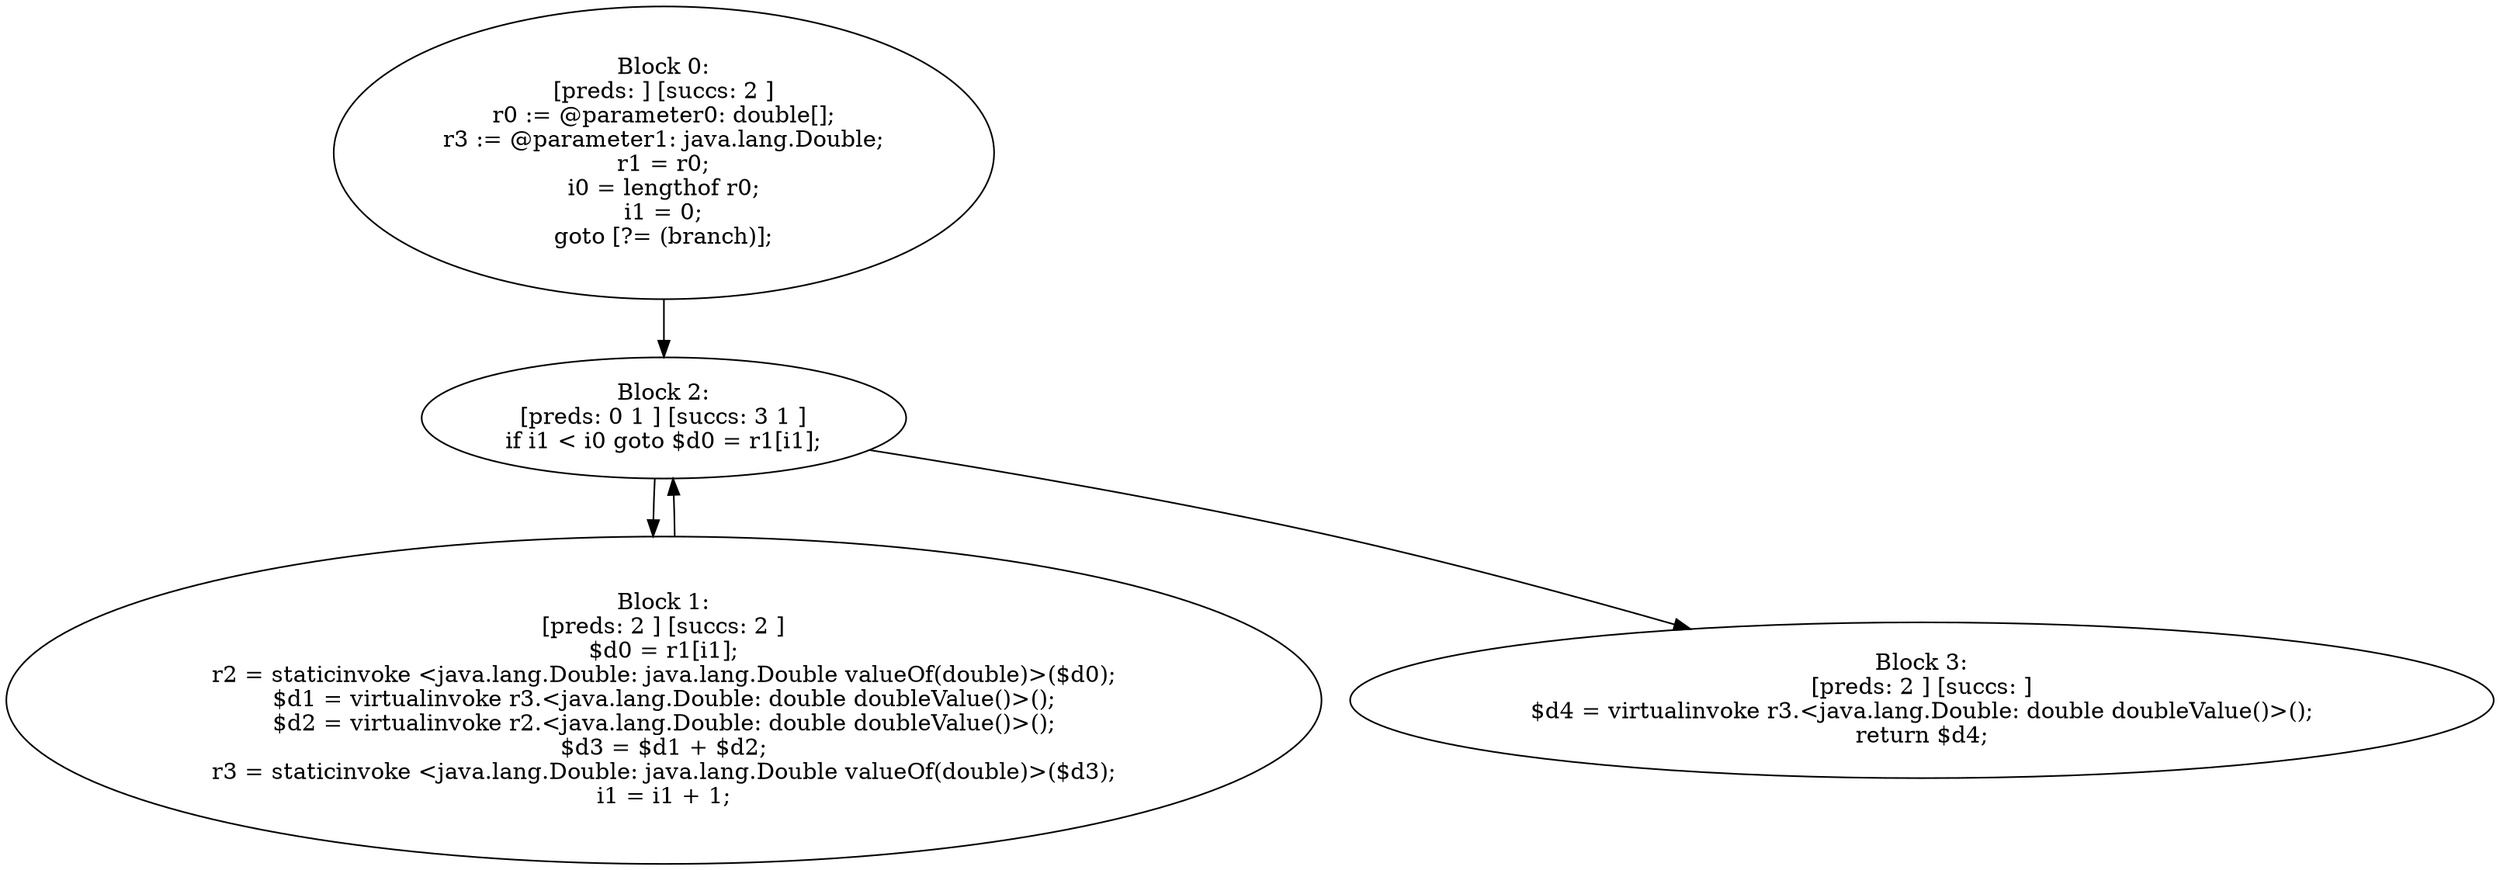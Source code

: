 digraph "unitGraph" {
    "Block 0:
[preds: ] [succs: 2 ]
r0 := @parameter0: double[];
r3 := @parameter1: java.lang.Double;
r1 = r0;
i0 = lengthof r0;
i1 = 0;
goto [?= (branch)];
"
    "Block 1:
[preds: 2 ] [succs: 2 ]
$d0 = r1[i1];
r2 = staticinvoke <java.lang.Double: java.lang.Double valueOf(double)>($d0);
$d1 = virtualinvoke r3.<java.lang.Double: double doubleValue()>();
$d2 = virtualinvoke r2.<java.lang.Double: double doubleValue()>();
$d3 = $d1 + $d2;
r3 = staticinvoke <java.lang.Double: java.lang.Double valueOf(double)>($d3);
i1 = i1 + 1;
"
    "Block 2:
[preds: 0 1 ] [succs: 3 1 ]
if i1 < i0 goto $d0 = r1[i1];
"
    "Block 3:
[preds: 2 ] [succs: ]
$d4 = virtualinvoke r3.<java.lang.Double: double doubleValue()>();
return $d4;
"
    "Block 0:
[preds: ] [succs: 2 ]
r0 := @parameter0: double[];
r3 := @parameter1: java.lang.Double;
r1 = r0;
i0 = lengthof r0;
i1 = 0;
goto [?= (branch)];
"->"Block 2:
[preds: 0 1 ] [succs: 3 1 ]
if i1 < i0 goto $d0 = r1[i1];
";
    "Block 1:
[preds: 2 ] [succs: 2 ]
$d0 = r1[i1];
r2 = staticinvoke <java.lang.Double: java.lang.Double valueOf(double)>($d0);
$d1 = virtualinvoke r3.<java.lang.Double: double doubleValue()>();
$d2 = virtualinvoke r2.<java.lang.Double: double doubleValue()>();
$d3 = $d1 + $d2;
r3 = staticinvoke <java.lang.Double: java.lang.Double valueOf(double)>($d3);
i1 = i1 + 1;
"->"Block 2:
[preds: 0 1 ] [succs: 3 1 ]
if i1 < i0 goto $d0 = r1[i1];
";
    "Block 2:
[preds: 0 1 ] [succs: 3 1 ]
if i1 < i0 goto $d0 = r1[i1];
"->"Block 3:
[preds: 2 ] [succs: ]
$d4 = virtualinvoke r3.<java.lang.Double: double doubleValue()>();
return $d4;
";
    "Block 2:
[preds: 0 1 ] [succs: 3 1 ]
if i1 < i0 goto $d0 = r1[i1];
"->"Block 1:
[preds: 2 ] [succs: 2 ]
$d0 = r1[i1];
r2 = staticinvoke <java.lang.Double: java.lang.Double valueOf(double)>($d0);
$d1 = virtualinvoke r3.<java.lang.Double: double doubleValue()>();
$d2 = virtualinvoke r2.<java.lang.Double: double doubleValue()>();
$d3 = $d1 + $d2;
r3 = staticinvoke <java.lang.Double: java.lang.Double valueOf(double)>($d3);
i1 = i1 + 1;
";
}
